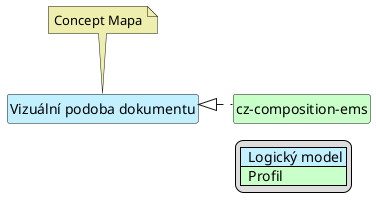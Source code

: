 @startuml
hide circle
hide stereotype
hide members
hide methods
skinparam linetype ortho
skinparam class {
BackgroundColor<<LogicalModel>> #APPLICATION
BackgroundColor<<Profile>> #TECHNOLOGY
}
legend right
| <#APPLICATION>  Logický model |
| <#TECHNOLOGY>  Profil |
endlegend

class "Vizuální podoba dokumentu" <<LogicalModel>> [[StructureDefinition-LogPresentedFormCz.html]]
note top #EEEEAE [[ConceptMap-AttachmentEMS2FHIR-cz.html]]
Concept Mapa
endnote

class "cz-composition-ems" <<Profile>> [[https://build.fhir.org/ig/HL7-cz/cz-ems/StructureDefinition-cz-composition-ems.html]]

"Vizuální podoba dokumentu" <|. "cz-composition-ems"
"Vizuální podoba dokumentu" -d[hidden]-> "cz-composition-ems"

@enduml
